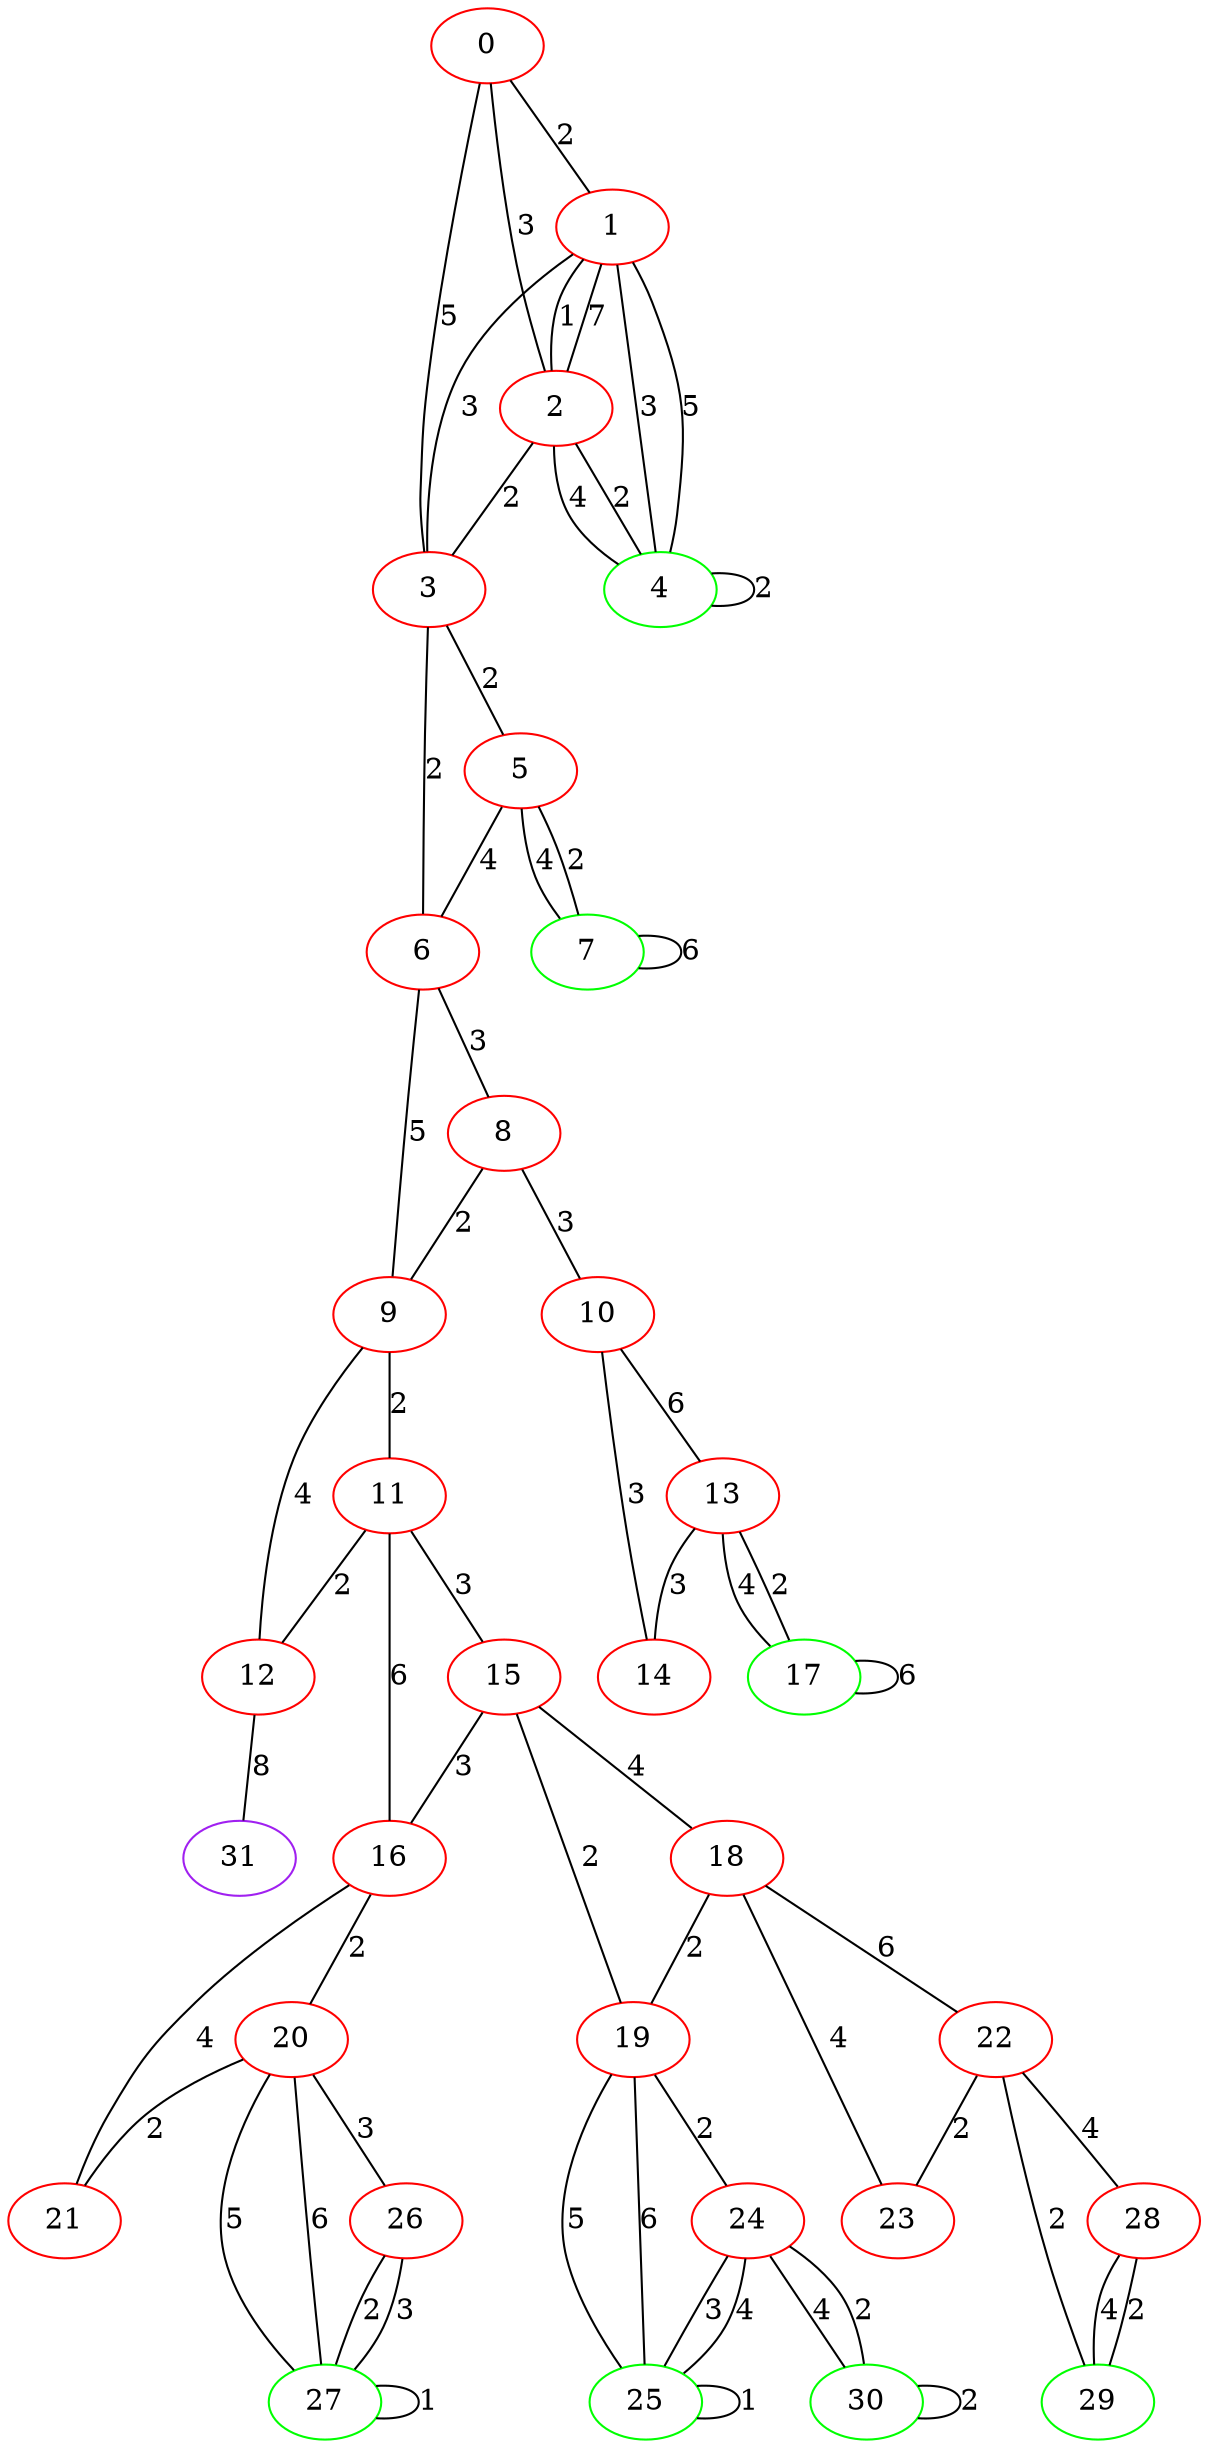 graph "" {
0 [color=red, weight=1];
1 [color=red, weight=1];
2 [color=red, weight=1];
3 [color=red, weight=1];
4 [color=green, weight=2];
5 [color=red, weight=1];
6 [color=red, weight=1];
7 [color=green, weight=2];
8 [color=red, weight=1];
9 [color=red, weight=1];
10 [color=red, weight=1];
11 [color=red, weight=1];
12 [color=red, weight=1];
13 [color=red, weight=1];
14 [color=red, weight=1];
15 [color=red, weight=1];
16 [color=red, weight=1];
17 [color=green, weight=2];
18 [color=red, weight=1];
19 [color=red, weight=1];
20 [color=red, weight=1];
21 [color=red, weight=1];
22 [color=red, weight=1];
23 [color=red, weight=1];
24 [color=red, weight=1];
25 [color=green, weight=2];
26 [color=red, weight=1];
27 [color=green, weight=2];
28 [color=red, weight=1];
29 [color=green, weight=2];
30 [color=green, weight=2];
31 [color=purple, weight=4];
0 -- 1  [key=0, label=2];
0 -- 2  [key=0, label=3];
0 -- 3  [key=0, label=5];
1 -- 2  [key=0, label=1];
1 -- 2  [key=1, label=7];
1 -- 3  [key=0, label=3];
1 -- 4  [key=0, label=3];
1 -- 4  [key=1, label=5];
2 -- 3  [key=0, label=2];
2 -- 4  [key=0, label=4];
2 -- 4  [key=1, label=2];
3 -- 5  [key=0, label=2];
3 -- 6  [key=0, label=2];
4 -- 4  [key=0, label=2];
5 -- 6  [key=0, label=4];
5 -- 7  [key=0, label=4];
5 -- 7  [key=1, label=2];
6 -- 8  [key=0, label=3];
6 -- 9  [key=0, label=5];
7 -- 7  [key=0, label=6];
8 -- 9  [key=0, label=2];
8 -- 10  [key=0, label=3];
9 -- 11  [key=0, label=2];
9 -- 12  [key=0, label=4];
10 -- 13  [key=0, label=6];
10 -- 14  [key=0, label=3];
11 -- 16  [key=0, label=6];
11 -- 12  [key=0, label=2];
11 -- 15  [key=0, label=3];
12 -- 31  [key=0, label=8];
13 -- 17  [key=0, label=4];
13 -- 17  [key=1, label=2];
13 -- 14  [key=0, label=3];
15 -- 16  [key=0, label=3];
15 -- 19  [key=0, label=2];
15 -- 18  [key=0, label=4];
16 -- 20  [key=0, label=2];
16 -- 21  [key=0, label=4];
17 -- 17  [key=0, label=6];
18 -- 19  [key=0, label=2];
18 -- 22  [key=0, label=6];
18 -- 23  [key=0, label=4];
19 -- 24  [key=0, label=2];
19 -- 25  [key=0, label=5];
19 -- 25  [key=1, label=6];
20 -- 26  [key=0, label=3];
20 -- 27  [key=0, label=5];
20 -- 27  [key=1, label=6];
20 -- 21  [key=0, label=2];
22 -- 28  [key=0, label=4];
22 -- 29  [key=0, label=2];
22 -- 23  [key=0, label=2];
24 -- 25  [key=0, label=3];
24 -- 25  [key=1, label=4];
24 -- 30  [key=0, label=4];
24 -- 30  [key=1, label=2];
25 -- 25  [key=0, label=1];
26 -- 27  [key=0, label=2];
26 -- 27  [key=1, label=3];
27 -- 27  [key=0, label=1];
28 -- 29  [key=0, label=4];
28 -- 29  [key=1, label=2];
30 -- 30  [key=0, label=2];
}
